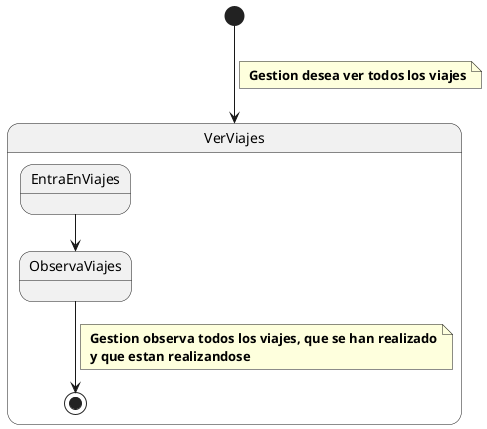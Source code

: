 @startuml VerViajes
    [*] --> VerViajes
note on link
 <b> Gestion desea ver todos los viajes
end note

State VerViajes{

    State StateEntraEnViajes as "EntraEnViajes"
    State StateObservaViajes as "ObservaViajes"

    StateEntraEnViajes --> StateObservaViajes
    StateObservaViajes --> [*]
 note on link
 <b> Gestion observa todos los viajes, que se han realizado
 <b> y que estan realizandose
end note

}

@enduml
